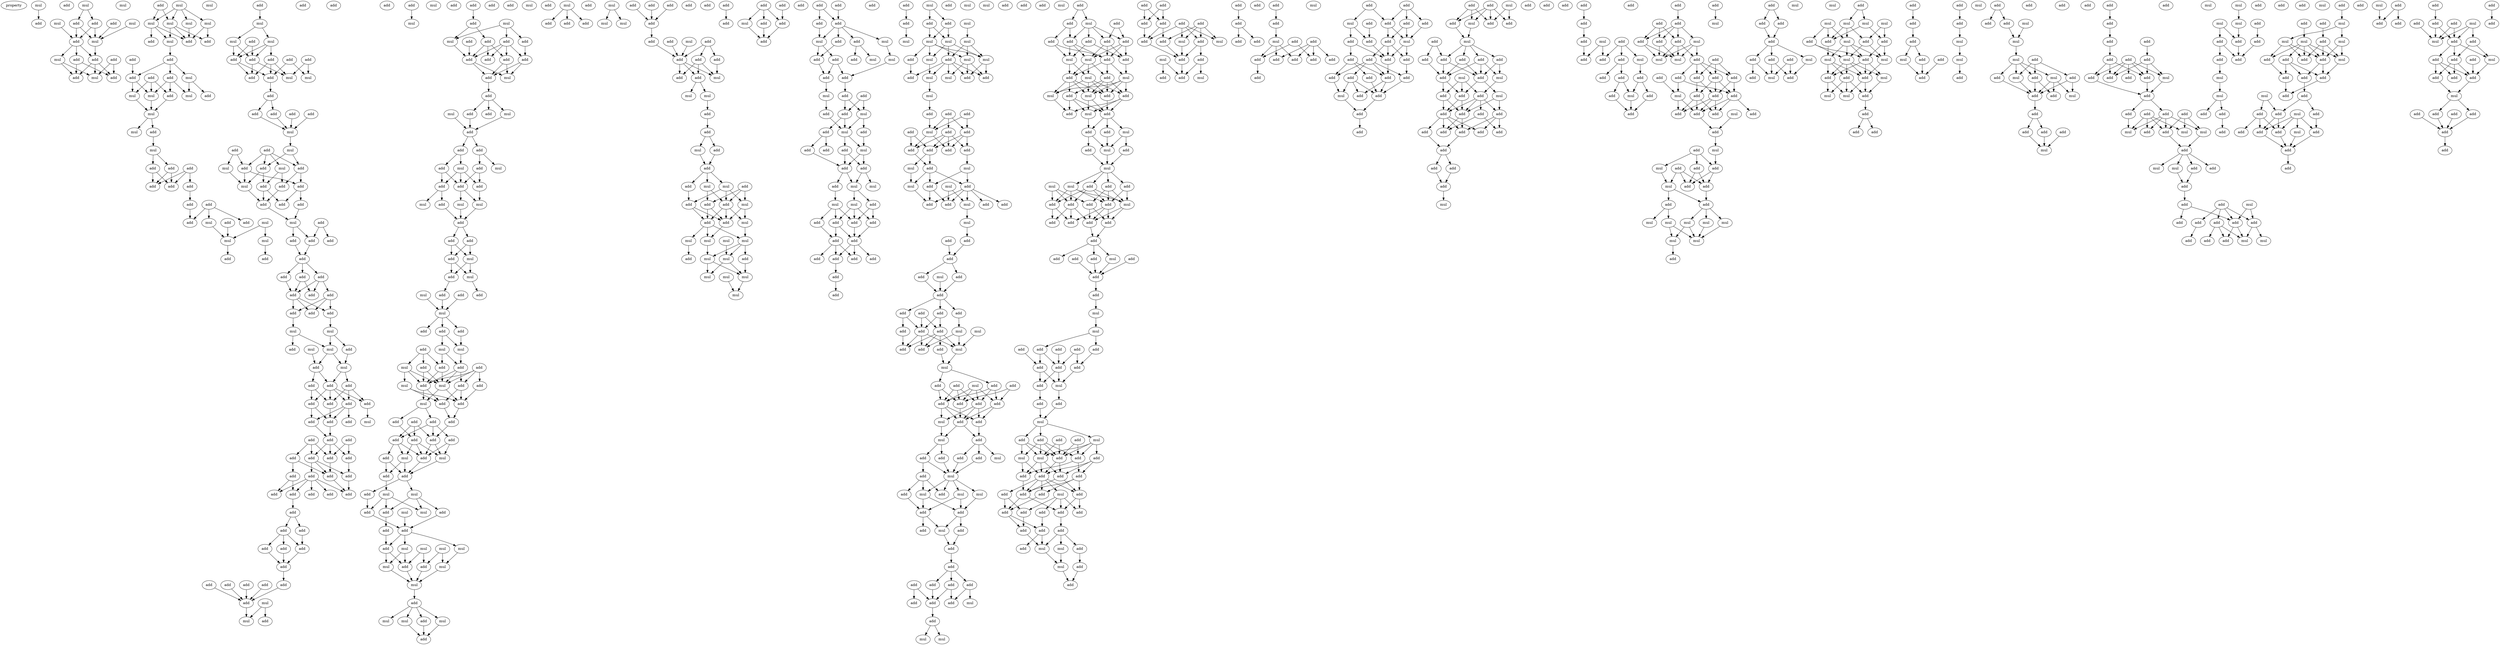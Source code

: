digraph {
    node [fontcolor=black]
    property [mul=2,lf=1.7]
    0 [ label = mul ];
    1 [ label = add ];
    2 [ label = add ];
    3 [ label = mul ];
    4 [ label = add ];
    5 [ label = mul ];
    6 [ label = add ];
    7 [ label = add ];
    8 [ label = mul ];
    9 [ label = add ];
    10 [ label = mul ];
    11 [ label = add ];
    12 [ label = add ];
    13 [ label = mul ];
    14 [ label = add ];
    15 [ label = mul ];
    16 [ label = add ];
    17 [ label = add ];
    18 [ label = mul ];
    19 [ label = mul ];
    20 [ label = add ];
    21 [ label = mul ];
    22 [ label = mul ];
    23 [ label = mul ];
    24 [ label = mul ];
    25 [ label = mul ];
    26 [ label = add ];
    27 [ label = add ];
    28 [ label = add ];
    29 [ label = add ];
    30 [ label = add ];
    31 [ label = add ];
    32 [ label = add ];
    33 [ label = mul ];
    34 [ label = add ];
    35 [ label = mul ];
    36 [ label = add ];
    37 [ label = add ];
    38 [ label = mul ];
    39 [ label = mul ];
    40 [ label = mul ];
    41 [ label = mul ];
    42 [ label = add ];
    43 [ label = mul ];
    44 [ label = mul ];
    45 [ label = add ];
    46 [ label = add ];
    47 [ label = add ];
    48 [ label = add ];
    49 [ label = add ];
    50 [ label = add ];
    51 [ label = add ];
    52 [ label = add ];
    53 [ label = mul ];
    54 [ label = mul ];
    55 [ label = add ];
    56 [ label = add ];
    57 [ label = add ];
    58 [ label = mul ];
    59 [ label = mul ];
    60 [ label = add ];
    61 [ label = add ];
    62 [ label = add ];
    63 [ label = mul ];
    64 [ label = mul ];
    65 [ label = mul ];
    66 [ label = add ];
    67 [ label = add ];
    68 [ label = add ];
    69 [ label = add ];
    70 [ label = add ];
    71 [ label = add ];
    72 [ label = add ];
    73 [ label = mul ];
    74 [ label = add ];
    75 [ label = mul ];
    76 [ label = add ];
    77 [ label = add ];
    78 [ label = add ];
    79 [ label = add ];
    80 [ label = add ];
    81 [ label = add ];
    82 [ label = mul ];
    83 [ label = add ];
    84 [ label = mul ];
    85 [ label = add ];
    86 [ label = add ];
    87 [ label = add ];
    88 [ label = add ];
    89 [ label = mul ];
    90 [ label = mul ];
    91 [ label = add ];
    92 [ label = add ];
    93 [ label = mul ];
    94 [ label = add ];
    95 [ label = add ];
    96 [ label = add ];
    97 [ label = add ];
    98 [ label = mul ];
    99 [ label = add ];
    100 [ label = add ];
    101 [ label = add ];
    102 [ label = add ];
    103 [ label = add ];
    104 [ label = add ];
    105 [ label = add ];
    106 [ label = add ];
    107 [ label = add ];
    108 [ label = add ];
    109 [ label = add ];
    110 [ label = add ];
    111 [ label = add ];
    112 [ label = add ];
    113 [ label = mul ];
    114 [ label = mul ];
    115 [ label = add ];
    116 [ label = mul ];
    117 [ label = add ];
    118 [ label = mul ];
    119 [ label = add ];
    120 [ label = mul ];
    121 [ label = add ];
    122 [ label = add ];
    123 [ label = add ];
    124 [ label = add ];
    125 [ label = add ];
    126 [ label = add ];
    127 [ label = add ];
    128 [ label = add ];
    129 [ label = add ];
    130 [ label = add ];
    131 [ label = add ];
    132 [ label = mul ];
    133 [ label = add ];
    134 [ label = add ];
    135 [ label = add ];
    136 [ label = add ];
    137 [ label = add ];
    138 [ label = add ];
    139 [ label = add ];
    140 [ label = add ];
    141 [ label = add ];
    142 [ label = add ];
    143 [ label = add ];
    144 [ label = add ];
    145 [ label = add ];
    146 [ label = add ];
    147 [ label = add ];
    148 [ label = add ];
    149 [ label = add ];
    150 [ label = add ];
    151 [ label = add ];
    152 [ label = add ];
    153 [ label = add ];
    154 [ label = add ];
    155 [ label = add ];
    156 [ label = add ];
    157 [ label = add ];
    158 [ label = add ];
    159 [ label = add ];
    160 [ label = add ];
    161 [ label = add ];
    162 [ label = mul ];
    163 [ label = add ];
    164 [ label = add ];
    165 [ label = add ];
    166 [ label = mul ];
    167 [ label = mul ];
    168 [ label = mul ];
    169 [ label = add ];
    170 [ label = add ];
    171 [ label = mul ];
    172 [ label = add ];
    173 [ label = add ];
    174 [ label = mul ];
    175 [ label = add ];
    176 [ label = add ];
    177 [ label = add ];
    178 [ label = add ];
    179 [ label = add ];
    180 [ label = add ];
    181 [ label = add ];
    182 [ label = add ];
    183 [ label = mul ];
    184 [ label = add ];
    185 [ label = add ];
    186 [ label = add ];
    187 [ label = add ];
    188 [ label = mul ];
    189 [ label = mul ];
    190 [ label = add ];
    191 [ label = add ];
    192 [ label = add ];
    193 [ label = add ];
    194 [ label = add ];
    195 [ label = mul ];
    196 [ label = add ];
    197 [ label = mul ];
    198 [ label = mul ];
    199 [ label = add ];
    200 [ label = add ];
    201 [ label = add ];
    202 [ label = mul ];
    203 [ label = add ];
    204 [ label = mul ];
    205 [ label = mul ];
    206 [ label = add ];
    207 [ label = add ];
    208 [ label = add ];
    209 [ label = mul ];
    210 [ label = add ];
    211 [ label = add ];
    212 [ label = mul ];
    213 [ label = add ];
    214 [ label = add ];
    215 [ label = mul ];
    216 [ label = add ];
    217 [ label = mul ];
    218 [ label = add ];
    219 [ label = add ];
    220 [ label = add ];
    221 [ label = add ];
    222 [ label = mul ];
    223 [ label = mul ];
    224 [ label = add ];
    225 [ label = add ];
    226 [ label = mul ];
    227 [ label = add ];
    228 [ label = add ];
    229 [ label = add ];
    230 [ label = mul ];
    231 [ label = add ];
    232 [ label = add ];
    233 [ label = mul ];
    234 [ label = add ];
    235 [ label = add ];
    236 [ label = add ];
    237 [ label = mul ];
    238 [ label = add ];
    239 [ label = add ];
    240 [ label = add ];
    241 [ label = add ];
    242 [ label = add ];
    243 [ label = add ];
    244 [ label = add ];
    245 [ label = add ];
    246 [ label = add ];
    247 [ label = mul ];
    248 [ label = mul ];
    249 [ label = add ];
    250 [ label = add ];
    251 [ label = add ];
    252 [ label = add ];
    253 [ label = mul ];
    254 [ label = mul ];
    255 [ label = mul ];
    256 [ label = add ];
    257 [ label = mul ];
    258 [ label = add ];
    259 [ label = add ];
    260 [ label = add ];
    261 [ label = add ];
    262 [ label = mul ];
    263 [ label = add ];
    264 [ label = mul ];
    265 [ label = mul ];
    266 [ label = mul ];
    267 [ label = add ];
    268 [ label = add ];
    269 [ label = mul ];
    270 [ label = mul ];
    271 [ label = mul ];
    272 [ label = add ];
    273 [ label = mul ];
    274 [ label = mul ];
    275 [ label = mul ];
    276 [ label = add ];
    277 [ label = add ];
    278 [ label = mul ];
    279 [ label = add ];
    280 [ label = add ];
    281 [ label = add ];
    282 [ label = add ];
    283 [ label = mul ];
    284 [ label = add ];
    285 [ label = add ];
    286 [ label = add ];
    287 [ label = mul ];
    288 [ label = mul ];
    289 [ label = add ];
    290 [ label = add ];
    291 [ label = add ];
    292 [ label = mul ];
    293 [ label = add ];
    294 [ label = add ];
    295 [ label = add ];
    296 [ label = add ];
    297 [ label = add ];
    298 [ label = mul ];
    299 [ label = add ];
    300 [ label = mul ];
    301 [ label = mul ];
    302 [ label = add ];
    303 [ label = add ];
    304 [ label = add ];
    305 [ label = add ];
    306 [ label = mul ];
    307 [ label = add ];
    308 [ label = add ];
    309 [ label = mul ];
    310 [ label = add ];
    311 [ label = mul ];
    312 [ label = add ];
    313 [ label = add ];
    314 [ label = mul ];
    315 [ label = add ];
    316 [ label = add ];
    317 [ label = add ];
    318 [ label = add ];
    319 [ label = mul ];
    320 [ label = mul ];
    321 [ label = mul ];
    322 [ label = mul ];
    323 [ label = mul ];
    324 [ label = add ];
    325 [ label = mul ];
    326 [ label = add ];
    327 [ label = mul ];
    328 [ label = mul ];
    329 [ label = mul ];
    330 [ label = mul ];
    331 [ label = add ];
    332 [ label = mul ];
    333 [ label = add ];
    334 [ label = add ];
    335 [ label = add ];
    336 [ label = mul ];
    337 [ label = add ];
    338 [ label = add ];
    339 [ label = add ];
    340 [ label = add ];
    341 [ label = add ];
    342 [ label = add ];
    343 [ label = add ];
    344 [ label = add ];
    345 [ label = add ];
    346 [ label = mul ];
    347 [ label = mul ];
    348 [ label = add ];
    349 [ label = add ];
    350 [ label = add ];
    351 [ label = add ];
    352 [ label = mul ];
    353 [ label = mul ];
    354 [ label = add ];
    355 [ label = add ];
    356 [ label = add ];
    357 [ label = add ];
    358 [ label = mul ];
    359 [ label = add ];
    360 [ label = mul ];
    361 [ label = add ];
    362 [ label = add ];
    363 [ label = mul ];
    364 [ label = add ];
    365 [ label = mul ];
    366 [ label = add ];
    367 [ label = add ];
    368 [ label = add ];
    369 [ label = add ];
    370 [ label = add ];
    371 [ label = mul ];
    372 [ label = add ];
    373 [ label = mul ];
    374 [ label = mul ];
    375 [ label = add ];
    376 [ label = mul ];
    377 [ label = add ];
    378 [ label = add ];
    379 [ label = add ];
    380 [ label = add ];
    381 [ label = add ];
    382 [ label = add ];
    383 [ label = add ];
    384 [ label = add ];
    385 [ label = add ];
    386 [ label = add ];
    387 [ label = add ];
    388 [ label = add ];
    389 [ label = add ];
    390 [ label = add ];
    391 [ label = add ];
    392 [ label = mul ];
    393 [ label = mul ];
    394 [ label = mul ];
    395 [ label = add ];
    396 [ label = add ];
    397 [ label = mul ];
    398 [ label = mul ];
    399 [ label = mul ];
    400 [ label = mul ];
    401 [ label = mul ];
    402 [ label = add ];
    403 [ label = mul ];
    404 [ label = add ];
    405 [ label = add ];
    406 [ label = add ];
    407 [ label = mul ];
    408 [ label = add ];
    409 [ label = mul ];
    410 [ label = mul ];
    411 [ label = add ];
    412 [ label = add ];
    413 [ label = add ];
    414 [ label = mul ];
    415 [ label = add ];
    416 [ label = add ];
    417 [ label = add ];
    418 [ label = add ];
    419 [ label = add ];
    420 [ label = add ];
    421 [ label = add ];
    422 [ label = add ];
    423 [ label = mul ];
    424 [ label = mul ];
    425 [ label = mul ];
    426 [ label = mul ];
    427 [ label = add ];
    428 [ label = add ];
    429 [ label = add ];
    430 [ label = add ];
    431 [ label = add ];
    432 [ label = mul ];
    433 [ label = add ];
    434 [ label = mul ];
    435 [ label = add ];
    436 [ label = add ];
    437 [ label = add ];
    438 [ label = mul ];
    439 [ label = add ];
    440 [ label = mul ];
    441 [ label = add ];
    442 [ label = mul ];
    443 [ label = add ];
    444 [ label = add ];
    445 [ label = add ];
    446 [ label = add ];
    447 [ label = add ];
    448 [ label = add ];
    449 [ label = add ];
    450 [ label = add ];
    451 [ label = add ];
    452 [ label = add ];
    453 [ label = mul ];
    454 [ label = add ];
    455 [ label = mul ];
    456 [ label = add ];
    457 [ label = add ];
    458 [ label = mul ];
    459 [ label = add ];
    460 [ label = mul ];
    461 [ label = add ];
    462 [ label = add ];
    463 [ label = add ];
    464 [ label = mul ];
    465 [ label = add ];
    466 [ label = add ];
    467 [ label = add ];
    468 [ label = add ];
    469 [ label = add ];
    470 [ label = add ];
    471 [ label = add ];
    472 [ label = mul ];
    473 [ label = add ];
    474 [ label = mul ];
    475 [ label = mul ];
    476 [ label = add ];
    477 [ label = add ];
    478 [ label = add ];
    479 [ label = add ];
    480 [ label = mul ];
    481 [ label = add ];
    482 [ label = add ];
    483 [ label = mul ];
    484 [ label = mul ];
    485 [ label = mul ];
    486 [ label = add ];
    487 [ label = add ];
    488 [ label = add ];
    489 [ label = add ];
    490 [ label = mul ];
    491 [ label = add ];
    492 [ label = add ];
    493 [ label = add ];
    494 [ label = add ];
    495 [ label = add ];
    496 [ label = add ];
    497 [ label = add ];
    498 [ label = add ];
    499 [ label = add ];
    500 [ label = add ];
    501 [ label = add ];
    502 [ label = mul ];
    503 [ label = add ];
    504 [ label = mul ];
    505 [ label = mul ];
    506 [ label = mul ];
    507 [ label = add ];
    508 [ label = add ];
    509 [ label = mul ];
    510 [ label = add ];
    511 [ label = add ];
    512 [ label = add ];
    513 [ label = add ];
    514 [ label = add ];
    515 [ label = add ];
    516 [ label = mul ];
    517 [ label = add ];
    518 [ label = mul ];
    519 [ label = add ];
    520 [ label = mul ];
    521 [ label = add ];
    522 [ label = add ];
    523 [ label = mul ];
    524 [ label = mul ];
    525 [ label = mul ];
    526 [ label = add ];
    527 [ label = add ];
    528 [ label = add ];
    529 [ label = mul ];
    530 [ label = add ];
    531 [ label = add ];
    532 [ label = add ];
    533 [ label = mul ];
    534 [ label = add ];
    535 [ label = mul ];
    536 [ label = add ];
    537 [ label = add ];
    538 [ label = mul ];
    539 [ label = add ];
    540 [ label = mul ];
    541 [ label = add ];
    542 [ label = mul ];
    543 [ label = add ];
    544 [ label = add ];
    545 [ label = add ];
    546 [ label = add ];
    547 [ label = add ];
    548 [ label = mul ];
    549 [ label = add ];
    550 [ label = add ];
    551 [ label = add ];
    552 [ label = add ];
    553 [ label = add ];
    554 [ label = add ];
    555 [ label = add ];
    556 [ label = add ];
    557 [ label = add ];
    558 [ label = mul ];
    559 [ label = add ];
    560 [ label = add ];
    561 [ label = mul ];
    562 [ label = mul ];
    563 [ label = add ];
    564 [ label = add ];
    565 [ label = add ];
    566 [ label = add ];
    567 [ label = add ];
    568 [ label = add ];
    569 [ label = add ];
    570 [ label = add ];
    571 [ label = add ];
    572 [ label = mul ];
    573 [ label = add ];
    574 [ label = add ];
    575 [ label = mul ];
    576 [ label = mul ];
    577 [ label = add ];
    578 [ label = add ];
    579 [ label = add ];
    580 [ label = add ];
    581 [ label = add ];
    582 [ label = add ];
    583 [ label = mul ];
    584 [ label = add ];
    585 [ label = mul ];
    586 [ label = add ];
    587 [ label = add ];
    588 [ label = add ];
    589 [ label = add ];
    590 [ label = add ];
    591 [ label = add ];
    592 [ label = add ];
    593 [ label = mul ];
    594 [ label = add ];
    595 [ label = add ];
    596 [ label = add ];
    597 [ label = add ];
    598 [ label = add ];
    599 [ label = add ];
    600 [ label = add ];
    601 [ label = add ];
    602 [ label = add ];
    603 [ label = mul ];
    604 [ label = add ];
    605 [ label = add ];
    606 [ label = mul ];
    607 [ label = add ];
    608 [ label = mul ];
    609 [ label = add ];
    610 [ label = add ];
    611 [ label = add ];
    612 [ label = add ];
    613 [ label = add ];
    614 [ label = add ];
    615 [ label = add ];
    616 [ label = add ];
    617 [ label = add ];
    618 [ label = add ];
    619 [ label = mul ];
    620 [ label = mul ];
    621 [ label = add ];
    622 [ label = mul ];
    623 [ label = add ];
    624 [ label = add ];
    625 [ label = add ];
    626 [ label = mul ];
    627 [ label = add ];
    628 [ label = add ];
    629 [ label = add ];
    630 [ label = add ];
    631 [ label = add ];
    632 [ label = add ];
    633 [ label = add ];
    634 [ label = add ];
    635 [ label = mul ];
    636 [ label = add ];
    637 [ label = add ];
    638 [ label = add ];
    639 [ label = add ];
    640 [ label = add ];
    641 [ label = add ];
    642 [ label = add ];
    643 [ label = mul ];
    644 [ label = add ];
    645 [ label = add ];
    646 [ label = add ];
    647 [ label = mul ];
    648 [ label = add ];
    649 [ label = add ];
    650 [ label = add ];
    651 [ label = add ];
    652 [ label = add ];
    653 [ label = mul ];
    654 [ label = add ];
    655 [ label = add ];
    656 [ label = add ];
    657 [ label = add ];
    658 [ label = add ];
    659 [ label = add ];
    660 [ label = add ];
    661 [ label = add ];
    662 [ label = add ];
    663 [ label = add ];
    664 [ label = add ];
    665 [ label = add ];
    666 [ label = mul ];
    667 [ label = add ];
    668 [ label = add ];
    669 [ label = add ];
    670 [ label = add ];
    671 [ label = mul ];
    672 [ label = add ];
    673 [ label = add ];
    674 [ label = mul ];
    675 [ label = add ];
    676 [ label = add ];
    677 [ label = mul ];
    678 [ label = add ];
    679 [ label = add ];
    680 [ label = add ];
    681 [ label = add ];
    682 [ label = add ];
    683 [ label = mul ];
    684 [ label = mul ];
    685 [ label = add ];
    686 [ label = add ];
    687 [ label = add ];
    688 [ label = add ];
    689 [ label = mul ];
    690 [ label = add ];
    691 [ label = add ];
    692 [ label = add ];
    693 [ label = add ];
    694 [ label = add ];
    695 [ label = add ];
    696 [ label = add ];
    697 [ label = add ];
    698 [ label = add ];
    699 [ label = add ];
    700 [ label = add ];
    701 [ label = add ];
    702 [ label = add ];
    703 [ label = add ];
    704 [ label = add ];
    705 [ label = add ];
    706 [ label = mul ];
    707 [ label = add ];
    708 [ label = add ];
    709 [ label = add ];
    710 [ label = add ];
    711 [ label = add ];
    712 [ label = mul ];
    713 [ label = add ];
    714 [ label = mul ];
    715 [ label = add ];
    716 [ label = add ];
    717 [ label = add ];
    718 [ label = add ];
    719 [ label = add ];
    720 [ label = add ];
    721 [ label = add ];
    722 [ label = add ];
    723 [ label = mul ];
    724 [ label = add ];
    725 [ label = add ];
    726 [ label = add ];
    727 [ label = add ];
    728 [ label = mul ];
    729 [ label = add ];
    730 [ label = add ];
    731 [ label = add ];
    732 [ label = mul ];
    733 [ label = add ];
    734 [ label = add ];
    735 [ label = mul ];
    736 [ label = add ];
    737 [ label = add ];
    738 [ label = add ];
    739 [ label = add ];
    740 [ label = add ];
    741 [ label = add ];
    742 [ label = add ];
    743 [ label = mul ];
    744 [ label = add ];
    745 [ label = add ];
    746 [ label = add ];
    747 [ label = add ];
    748 [ label = add ];
    749 [ label = mul ];
    750 [ label = add ];
    751 [ label = mul ];
    752 [ label = add ];
    753 [ label = add ];
    754 [ label = mul ];
    755 [ label = add ];
    756 [ label = add ];
    757 [ label = mul ];
    758 [ label = add ];
    759 [ label = add ];
    760 [ label = add ];
    761 [ label = add ];
    762 [ label = mul ];
    763 [ label = mul ];
    764 [ label = mul ];
    765 [ label = mul ];
    766 [ label = mul ];
    767 [ label = mul ];
    768 [ label = mul ];
    769 [ label = add ];
    770 [ label = add ];
    771 [ label = mul ];
    772 [ label = add ];
    773 [ label = add ];
    774 [ label = add ];
    775 [ label = add ];
    776 [ label = mul ];
    777 [ label = add ];
    778 [ label = add ];
    779 [ label = add ];
    780 [ label = add ];
    781 [ label = add ];
    782 [ label = mul ];
    783 [ label = mul ];
    784 [ label = mul ];
    785 [ label = add ];
    786 [ label = mul ];
    787 [ label = mul ];
    788 [ label = mul ];
    789 [ label = mul ];
    790 [ label = add ];
    791 [ label = add ];
    792 [ label = add ];
    793 [ label = add ];
    794 [ label = mul ];
    795 [ label = mul ];
    796 [ label = mul ];
    797 [ label = mul ];
    798 [ label = add ];
    799 [ label = add ];
    800 [ label = add ];
    801 [ label = add ];
    802 [ label = mul ];
    803 [ label = add ];
    804 [ label = mul ];
    805 [ label = mul ];
    806 [ label = add ];
    807 [ label = add ];
    808 [ label = add ];
    809 [ label = add ];
    810 [ label = add ];
    811 [ label = add ];
    812 [ label = add ];
    813 [ label = add ];
    814 [ label = mul ];
    815 [ label = add ];
    816 [ label = add ];
    817 [ label = add ];
    818 [ label = mul ];
    819 [ label = mul ];
    820 [ label = mul ];
    821 [ label = add ];
    822 [ label = mul ];
    823 [ label = add ];
    824 [ label = add ];
    825 [ label = add ];
    826 [ label = mul ];
    827 [ label = mul ];
    828 [ label = add ];
    829 [ label = add ];
    830 [ label = mul ];
    831 [ label = add ];
    832 [ label = mul ];
    833 [ label = add ];
    834 [ label = mul ];
    835 [ label = add ];
    836 [ label = add ];
    837 [ label = add ];
    838 [ label = add ];
    839 [ label = add ];
    840 [ label = add ];
    841 [ label = add ];
    842 [ label = add ];
    843 [ label = mul ];
    844 [ label = add ];
    845 [ label = add ];
    846 [ label = add ];
    847 [ label = add ];
    848 [ label = add ];
    849 [ label = add ];
    850 [ label = add ];
    851 [ label = add ];
    852 [ label = add ];
    853 [ label = add ];
    854 [ label = add ];
    855 [ label = add ];
    856 [ label = add ];
    857 [ label = mul ];
    858 [ label = add ];
    859 [ label = add ];
    860 [ label = add ];
    861 [ label = add ];
    862 [ label = add ];
    863 [ label = mul ];
    864 [ label = mul ];
    865 [ label = add ];
    866 [ label = add ];
    867 [ label = mul ];
    868 [ label = add ];
    869 [ label = mul ];
    870 [ label = mul ];
    871 [ label = add ];
    872 [ label = mul ];
    873 [ label = add ];
    874 [ label = add ];
    875 [ label = add ];
    876 [ label = add ];
    877 [ label = mul ];
    878 [ label = add ];
    879 [ label = add ];
    880 [ label = add ];
    881 [ label = add ];
    882 [ label = add ];
    883 [ label = add ];
    884 [ label = add ];
    885 [ label = mul ];
    886 [ label = mul ];
    887 [ label = add ];
    888 [ label = mul ];
    889 [ label = add ];
    890 [ label = mul ];
    891 [ label = mul ];
    892 [ label = add ];
    893 [ label = add ];
    894 [ label = add ];
    895 [ label = add ];
    896 [ label = add ];
    897 [ label = add ];
    898 [ label = mul ];
    899 [ label = add ];
    900 [ label = mul ];
    901 [ label = add ];
    902 [ label = add ];
    903 [ label = mul ];
    904 [ label = add ];
    905 [ label = add ];
    906 [ label = add ];
    907 [ label = add ];
    908 [ label = mul ];
    909 [ label = add ];
    910 [ label = add ];
    911 [ label = mul ];
    912 [ label = mul ];
    913 [ label = mul ];
    914 [ label = add ];
    915 [ label = add ];
    916 [ label = add ];
    917 [ label = mul ];
    918 [ label = add ];
    919 [ label = add ];
    920 [ label = add ];
    921 [ label = add ];
    922 [ label = add ];
    923 [ label = add ];
    924 [ label = add ];
    925 [ label = mul ];
    926 [ label = add ];
    927 [ label = mul ];
    928 [ label = add ];
    929 [ label = add ];
    930 [ label = mul ];
    931 [ label = add ];
    932 [ label = add ];
    933 [ label = add ];
    934 [ label = add ];
    935 [ label = add ];
    936 [ label = mul ];
    937 [ label = add ];
    938 [ label = add ];
    939 [ label = add ];
    940 [ label = add ];
    941 [ label = add ];
    942 [ label = mul ];
    943 [ label = add ];
    944 [ label = add ];
    945 [ label = add ];
    946 [ label = mul ];
    947 [ label = add ];
    948 [ label = add ];
    949 [ label = add ];
    950 [ label = add ];
    951 [ label = add ];
    952 [ label = mul ];
    953 [ label = add ];
    954 [ label = add ];
    955 [ label = add ];
    956 [ label = mul ];
    957 [ label = add ];
    958 [ label = add ];
    959 [ label = add ];
    960 [ label = add ];
    961 [ label = add ];
    962 [ label = add ];
    963 [ label = add ];
    964 [ label = add ];
    0 -> 2 [ name = 0 ];
    3 -> 4 [ name = 1 ];
    3 -> 6 [ name = 2 ];
    4 -> 9 [ name = 3 ];
    4 -> 10 [ name = 4 ];
    5 -> 10 [ name = 5 ];
    6 -> 9 [ name = 6 ];
    6 -> 10 [ name = 7 ];
    7 -> 10 [ name = 8 ];
    8 -> 9 [ name = 9 ];
    9 -> 11 [ name = 10 ];
    9 -> 12 [ name = 11 ];
    9 -> 13 [ name = 12 ];
    10 -> 12 [ name = 13 ];
    11 -> 16 [ name = 14 ];
    11 -> 17 [ name = 15 ];
    12 -> 16 [ name = 16 ];
    12 -> 17 [ name = 17 ];
    12 -> 18 [ name = 18 ];
    13 -> 16 [ name = 19 ];
    13 -> 18 [ name = 20 ];
    14 -> 17 [ name = 21 ];
    14 -> 18 [ name = 22 ];
    19 -> 21 [ name = 23 ];
    19 -> 22 [ name = 24 ];
    19 -> 23 [ name = 25 ];
    19 -> 24 [ name = 26 ];
    20 -> 21 [ name = 27 ];
    20 -> 22 [ name = 28 ];
    21 -> 25 [ name = 29 ];
    21 -> 27 [ name = 30 ];
    21 -> 28 [ name = 31 ];
    22 -> 25 [ name = 32 ];
    22 -> 26 [ name = 33 ];
    22 -> 28 [ name = 34 ];
    23 -> 28 [ name = 35 ];
    24 -> 26 [ name = 36 ];
    24 -> 28 [ name = 37 ];
    25 -> 29 [ name = 38 ];
    29 -> 31 [ name = 39 ];
    29 -> 33 [ name = 40 ];
    29 -> 34 [ name = 41 ];
    30 -> 31 [ name = 42 ];
    31 -> 35 [ name = 43 ];
    31 -> 39 [ name = 44 ];
    32 -> 35 [ name = 45 ];
    32 -> 37 [ name = 46 ];
    32 -> 39 [ name = 47 ];
    33 -> 36 [ name = 48 ];
    33 -> 38 [ name = 49 ];
    34 -> 37 [ name = 50 ];
    34 -> 38 [ name = 51 ];
    34 -> 39 [ name = 52 ];
    35 -> 40 [ name = 53 ];
    37 -> 40 [ name = 54 ];
    39 -> 40 [ name = 55 ];
    40 -> 41 [ name = 56 ];
    40 -> 42 [ name = 57 ];
    42 -> 43 [ name = 58 ];
    43 -> 45 [ name = 59 ];
    43 -> 46 [ name = 60 ];
    45 -> 48 [ name = 61 ];
    45 -> 50 [ name = 62 ];
    46 -> 48 [ name = 63 ];
    46 -> 50 [ name = 64 ];
    47 -> 48 [ name = 65 ];
    47 -> 49 [ name = 66 ];
    47 -> 50 [ name = 67 ];
    49 -> 52 [ name = 68 ];
    51 -> 54 [ name = 69 ];
    51 -> 56 [ name = 70 ];
    51 -> 57 [ name = 71 ];
    52 -> 57 [ name = 72 ];
    53 -> 58 [ name = 73 ];
    53 -> 59 [ name = 74 ];
    54 -> 59 [ name = 75 ];
    55 -> 59 [ name = 76 ];
    58 -> 60 [ name = 77 ];
    59 -> 61 [ name = 78 ];
    62 -> 63 [ name = 79 ];
    63 -> 64 [ name = 80 ];
    63 -> 65 [ name = 81 ];
    64 -> 67 [ name = 82 ];
    64 -> 68 [ name = 83 ];
    64 -> 69 [ name = 84 ];
    65 -> 67 [ name = 85 ];
    65 -> 69 [ name = 86 ];
    66 -> 67 [ name = 87 ];
    66 -> 69 [ name = 88 ];
    67 -> 72 [ name = 89 ];
    67 -> 74 [ name = 90 ];
    68 -> 72 [ name = 91 ];
    68 -> 73 [ name = 92 ];
    68 -> 74 [ name = 93 ];
    69 -> 73 [ name = 94 ];
    69 -> 74 [ name = 95 ];
    70 -> 73 [ name = 96 ];
    70 -> 75 [ name = 97 ];
    71 -> 72 [ name = 98 ];
    71 -> 75 [ name = 99 ];
    72 -> 76 [ name = 100 ];
    76 -> 77 [ name = 101 ];
    76 -> 78 [ name = 102 ];
    77 -> 82 [ name = 103 ];
    78 -> 82 [ name = 104 ];
    79 -> 82 [ name = 105 ];
    80 -> 82 [ name = 106 ];
    82 -> 84 [ name = 107 ];
    83 -> 86 [ name = 108 ];
    83 -> 87 [ name = 109 ];
    83 -> 88 [ name = 110 ];
    83 -> 89 [ name = 111 ];
    84 -> 86 [ name = 112 ];
    84 -> 87 [ name = 113 ];
    85 -> 88 [ name = 114 ];
    85 -> 90 [ name = 115 ];
    86 -> 92 [ name = 116 ];
    86 -> 94 [ name = 117 ];
    87 -> 91 [ name = 118 ];
    87 -> 93 [ name = 119 ];
    88 -> 93 [ name = 120 ];
    88 -> 94 [ name = 121 ];
    89 -> 91 [ name = 122 ];
    89 -> 92 [ name = 123 ];
    90 -> 93 [ name = 124 ];
    91 -> 95 [ name = 125 ];
    91 -> 97 [ name = 126 ];
    92 -> 97 [ name = 127 ];
    93 -> 97 [ name = 128 ];
    94 -> 95 [ name = 129 ];
    94 -> 96 [ name = 130 ];
    96 -> 98 [ name = 131 ];
    97 -> 98 [ name = 132 ];
    98 -> 101 [ name = 133 ];
    98 -> 102 [ name = 134 ];
    99 -> 100 [ name = 135 ];
    99 -> 102 [ name = 136 ];
    101 -> 103 [ name = 137 ];
    102 -> 103 [ name = 138 ];
    103 -> 104 [ name = 139 ];
    103 -> 105 [ name = 140 ];
    103 -> 106 [ name = 141 ];
    104 -> 109 [ name = 142 ];
    105 -> 107 [ name = 143 ];
    105 -> 108 [ name = 144 ];
    105 -> 109 [ name = 145 ];
    106 -> 108 [ name = 146 ];
    106 -> 109 [ name = 147 ];
    107 -> 110 [ name = 148 ];
    107 -> 111 [ name = 149 ];
    107 -> 112 [ name = 150 ];
    109 -> 110 [ name = 151 ];
    109 -> 111 [ name = 152 ];
    109 -> 112 [ name = 153 ];
    111 -> 113 [ name = 154 ];
    112 -> 114 [ name = 155 ];
    113 -> 115 [ name = 156 ];
    113 -> 116 [ name = 157 ];
    114 -> 116 [ name = 158 ];
    114 -> 117 [ name = 159 ];
    116 -> 119 [ name = 160 ];
    116 -> 120 [ name = 161 ];
    117 -> 120 [ name = 162 ];
    118 -> 119 [ name = 163 ];
    119 -> 122 [ name = 164 ];
    119 -> 124 [ name = 165 ];
    120 -> 122 [ name = 166 ];
    120 -> 123 [ name = 167 ];
    122 -> 125 [ name = 168 ];
    122 -> 126 [ name = 169 ];
    122 -> 127 [ name = 170 ];
    122 -> 128 [ name = 171 ];
    123 -> 125 [ name = 172 ];
    123 -> 126 [ name = 173 ];
    123 -> 127 [ name = 174 ];
    124 -> 126 [ name = 175 ];
    124 -> 128 [ name = 176 ];
    125 -> 132 [ name = 177 ];
    126 -> 129 [ name = 178 ];
    127 -> 129 [ name = 179 ];
    127 -> 130 [ name = 180 ];
    127 -> 131 [ name = 181 ];
    128 -> 129 [ name = 182 ];
    128 -> 130 [ name = 183 ];
    129 -> 135 [ name = 184 ];
    130 -> 135 [ name = 185 ];
    133 -> 137 [ name = 186 ];
    133 -> 138 [ name = 187 ];
    133 -> 139 [ name = 188 ];
    134 -> 136 [ name = 189 ];
    134 -> 139 [ name = 190 ];
    135 -> 136 [ name = 191 ];
    135 -> 138 [ name = 192 ];
    135 -> 139 [ name = 193 ];
    136 -> 143 [ name = 194 ];
    137 -> 140 [ name = 195 ];
    137 -> 141 [ name = 196 ];
    138 -> 140 [ name = 197 ];
    138 -> 142 [ name = 198 ];
    138 -> 143 [ name = 199 ];
    139 -> 140 [ name = 200 ];
    140 -> 147 [ name = 201 ];
    141 -> 144 [ name = 202 ];
    141 -> 145 [ name = 203 ];
    142 -> 144 [ name = 204 ];
    142 -> 145 [ name = 205 ];
    142 -> 146 [ name = 206 ];
    142 -> 147 [ name = 207 ];
    142 -> 148 [ name = 208 ];
    143 -> 147 [ name = 209 ];
    144 -> 149 [ name = 210 ];
    149 -> 150 [ name = 211 ];
    149 -> 151 [ name = 212 ];
    150 -> 153 [ name = 213 ];
    150 -> 154 [ name = 214 ];
    150 -> 155 [ name = 215 ];
    151 -> 154 [ name = 216 ];
    153 -> 156 [ name = 217 ];
    154 -> 156 [ name = 218 ];
    155 -> 156 [ name = 219 ];
    156 -> 161 [ name = 220 ];
    157 -> 163 [ name = 221 ];
    158 -> 163 [ name = 222 ];
    159 -> 163 [ name = 223 ];
    160 -> 163 [ name = 224 ];
    161 -> 163 [ name = 225 ];
    162 -> 165 [ name = 226 ];
    162 -> 166 [ name = 227 ];
    163 -> 166 [ name = 228 ];
    164 -> 168 [ name = 229 ];
    170 -> 172 [ name = 230 ];
    171 -> 173 [ name = 231 ];
    171 -> 174 [ name = 232 ];
    171 -> 177 [ name = 233 ];
    172 -> 174 [ name = 234 ];
    172 -> 175 [ name = 235 ];
    173 -> 178 [ name = 236 ];
    173 -> 179 [ name = 237 ];
    173 -> 180 [ name = 238 ];
    173 -> 181 [ name = 239 ];
    174 -> 180 [ name = 240 ];
    175 -> 178 [ name = 241 ];
    175 -> 180 [ name = 242 ];
    175 -> 181 [ name = 243 ];
    176 -> 180 [ name = 244 ];
    177 -> 179 [ name = 245 ];
    178 -> 183 [ name = 246 ];
    178 -> 184 [ name = 247 ];
    179 -> 183 [ name = 248 ];
    179 -> 184 [ name = 249 ];
    180 -> 183 [ name = 250 ];
    180 -> 184 [ name = 251 ];
    184 -> 185 [ name = 252 ];
    185 -> 186 [ name = 253 ];
    185 -> 187 [ name = 254 ];
    185 -> 189 [ name = 255 ];
    186 -> 191 [ name = 256 ];
    188 -> 191 [ name = 257 ];
    189 -> 191 [ name = 258 ];
    191 -> 192 [ name = 259 ];
    191 -> 193 [ name = 260 ];
    192 -> 196 [ name = 261 ];
    192 -> 198 [ name = 262 ];
    193 -> 194 [ name = 263 ];
    193 -> 195 [ name = 264 ];
    194 -> 200 [ name = 265 ];
    194 -> 201 [ name = 266 ];
    195 -> 199 [ name = 267 ];
    195 -> 200 [ name = 268 ];
    195 -> 201 [ name = 269 ];
    196 -> 199 [ name = 270 ];
    196 -> 201 [ name = 271 ];
    199 -> 202 [ name = 272 ];
    200 -> 203 [ name = 273 ];
    200 -> 204 [ name = 274 ];
    201 -> 202 [ name = 275 ];
    201 -> 205 [ name = 276 ];
    202 -> 206 [ name = 277 ];
    203 -> 206 [ name = 278 ];
    205 -> 206 [ name = 279 ];
    206 -> 207 [ name = 280 ];
    206 -> 208 [ name = 281 ];
    207 -> 209 [ name = 282 ];
    207 -> 210 [ name = 283 ];
    208 -> 209 [ name = 284 ];
    208 -> 210 [ name = 285 ];
    209 -> 211 [ name = 286 ];
    209 -> 212 [ name = 287 ];
    210 -> 211 [ name = 288 ];
    210 -> 212 [ name = 289 ];
    211 -> 216 [ name = 290 ];
    212 -> 214 [ name = 291 ];
    213 -> 217 [ name = 292 ];
    215 -> 217 [ name = 293 ];
    216 -> 217 [ name = 294 ];
    217 -> 218 [ name = 295 ];
    217 -> 219 [ name = 296 ];
    217 -> 220 [ name = 297 ];
    219 -> 222 [ name = 298 ];
    220 -> 222 [ name = 299 ];
    220 -> 223 [ name = 300 ];
    222 -> 227 [ name = 301 ];
    223 -> 227 [ name = 302 ];
    223 -> 228 [ name = 303 ];
    224 -> 225 [ name = 304 ];
    224 -> 226 [ name = 305 ];
    224 -> 228 [ name = 306 ];
    225 -> 231 [ name = 307 ];
    225 -> 233 [ name = 308 ];
    226 -> 230 [ name = 309 ];
    226 -> 231 [ name = 310 ];
    226 -> 233 [ name = 311 ];
    227 -> 231 [ name = 312 ];
    227 -> 233 [ name = 313 ];
    227 -> 234 [ name = 314 ];
    228 -> 231 [ name = 315 ];
    228 -> 233 [ name = 316 ];
    229 -> 231 [ name = 317 ];
    229 -> 232 [ name = 318 ];
    229 -> 233 [ name = 319 ];
    229 -> 234 [ name = 320 ];
    230 -> 235 [ name = 321 ];
    230 -> 236 [ name = 322 ];
    231 -> 235 [ name = 323 ];
    231 -> 237 [ name = 324 ];
    232 -> 236 [ name = 325 ];
    233 -> 236 [ name = 326 ];
    233 -> 237 [ name = 327 ];
    234 -> 235 [ name = 328 ];
    234 -> 236 [ name = 329 ];
    235 -> 239 [ name = 330 ];
    236 -> 239 [ name = 331 ];
    237 -> 240 [ name = 332 ];
    237 -> 241 [ name = 333 ];
    238 -> 243 [ name = 334 ];
    238 -> 244 [ name = 335 ];
    238 -> 245 [ name = 336 ];
    239 -> 245 [ name = 337 ];
    240 -> 242 [ name = 338 ];
    240 -> 244 [ name = 339 ];
    240 -> 245 [ name = 340 ];
    241 -> 243 [ name = 341 ];
    242 -> 246 [ name = 342 ];
    242 -> 248 [ name = 343 ];
    243 -> 246 [ name = 344 ];
    243 -> 247 [ name = 345 ];
    243 -> 248 [ name = 346 ];
    244 -> 246 [ name = 347 ];
    244 -> 247 [ name = 348 ];
    244 -> 249 [ name = 349 ];
    245 -> 246 [ name = 350 ];
    245 -> 248 [ name = 351 ];
    246 -> 250 [ name = 352 ];
    247 -> 250 [ name = 353 ];
    247 -> 251 [ name = 354 ];
    248 -> 250 [ name = 355 ];
    249 -> 250 [ name = 356 ];
    249 -> 251 [ name = 357 ];
    250 -> 252 [ name = 358 ];
    250 -> 253 [ name = 359 ];
    251 -> 254 [ name = 360 ];
    252 -> 259 [ name = 361 ];
    253 -> 255 [ name = 362 ];
    253 -> 256 [ name = 363 ];
    253 -> 258 [ name = 364 ];
    254 -> 255 [ name = 365 ];
    254 -> 256 [ name = 366 ];
    254 -> 259 [ name = 367 ];
    256 -> 260 [ name = 368 ];
    257 -> 261 [ name = 369 ];
    258 -> 261 [ name = 370 ];
    259 -> 261 [ name = 371 ];
    260 -> 263 [ name = 372 ];
    261 -> 262 [ name = 373 ];
    261 -> 263 [ name = 374 ];
    261 -> 265 [ name = 375 ];
    262 -> 267 [ name = 376 ];
    262 -> 270 [ name = 377 ];
    263 -> 267 [ name = 378 ];
    263 -> 270 [ name = 379 ];
    264 -> 267 [ name = 380 ];
    264 -> 268 [ name = 381 ];
    265 -> 269 [ name = 382 ];
    266 -> 268 [ name = 383 ];
    266 -> 269 [ name = 384 ];
    267 -> 271 [ name = 385 ];
    268 -> 271 [ name = 386 ];
    269 -> 271 [ name = 387 ];
    270 -> 271 [ name = 388 ];
    271 -> 272 [ name = 389 ];
    272 -> 273 [ name = 390 ];
    272 -> 274 [ name = 391 ];
    272 -> 275 [ name = 392 ];
    272 -> 276 [ name = 393 ];
    274 -> 277 [ name = 394 ];
    275 -> 277 [ name = 395 ];
    276 -> 277 [ name = 396 ];
    278 -> 279 [ name = 397 ];
    278 -> 280 [ name = 398 ];
    278 -> 281 [ name = 399 ];
    283 -> 287 [ name = 400 ];
    283 -> 288 [ name = 401 ];
    284 -> 289 [ name = 402 ];
    285 -> 289 [ name = 403 ];
    286 -> 289 [ name = 404 ];
    289 -> 293 [ name = 405 ];
    290 -> 294 [ name = 406 ];
    290 -> 295 [ name = 407 ];
    290 -> 296 [ name = 408 ];
    291 -> 295 [ name = 409 ];
    292 -> 295 [ name = 410 ];
    293 -> 295 [ name = 411 ];
    294 -> 298 [ name = 412 ];
    295 -> 297 [ name = 413 ];
    295 -> 298 [ name = 414 ];
    295 -> 299 [ name = 415 ];
    296 -> 297 [ name = 416 ];
    296 -> 298 [ name = 417 ];
    296 -> 299 [ name = 418 ];
    299 -> 300 [ name = 419 ];
    299 -> 301 [ name = 420 ];
    301 -> 303 [ name = 421 ];
    303 -> 304 [ name = 422 ];
    304 -> 306 [ name = 423 ];
    304 -> 307 [ name = 424 ];
    306 -> 308 [ name = 425 ];
    307 -> 308 [ name = 426 ];
    308 -> 309 [ name = 427 ];
    308 -> 310 [ name = 428 ];
    308 -> 311 [ name = 429 ];
    309 -> 314 [ name = 430 ];
    309 -> 315 [ name = 431 ];
    309 -> 316 [ name = 432 ];
    310 -> 316 [ name = 433 ];
    311 -> 313 [ name = 434 ];
    311 -> 315 [ name = 435 ];
    312 -> 313 [ name = 436 ];
    312 -> 314 [ name = 437 ];
    312 -> 315 [ name = 438 ];
    313 -> 317 [ name = 439 ];
    313 -> 318 [ name = 440 ];
    314 -> 317 [ name = 441 ];
    314 -> 319 [ name = 442 ];
    315 -> 317 [ name = 443 ];
    315 -> 318 [ name = 444 ];
    315 -> 319 [ name = 445 ];
    316 -> 317 [ name = 446 ];
    316 -> 318 [ name = 447 ];
    317 -> 322 [ name = 448 ];
    318 -> 320 [ name = 449 ];
    318 -> 321 [ name = 450 ];
    318 -> 322 [ name = 451 ];
    319 -> 321 [ name = 452 ];
    320 -> 326 [ name = 453 ];
    321 -> 324 [ name = 454 ];
    321 -> 325 [ name = 455 ];
    321 -> 327 [ name = 456 ];
    322 -> 325 [ name = 457 ];
    323 -> 327 [ name = 458 ];
    324 -> 328 [ name = 459 ];
    325 -> 328 [ name = 460 ];
    325 -> 329 [ name = 461 ];
    327 -> 328 [ name = 462 ];
    327 -> 329 [ name = 463 ];
    328 -> 332 [ name = 464 ];
    330 -> 332 [ name = 465 ];
    331 -> 333 [ name = 466 ];
    334 -> 336 [ name = 467 ];
    334 -> 337 [ name = 468 ];
    334 -> 338 [ name = 469 ];
    335 -> 337 [ name = 470 ];
    336 -> 339 [ name = 471 ];
    337 -> 339 [ name = 472 ];
    338 -> 339 [ name = 473 ];
    341 -> 344 [ name = 474 ];
    342 -> 343 [ name = 475 ];
    342 -> 344 [ name = 476 ];
    343 -> 347 [ name = 477 ];
    344 -> 345 [ name = 478 ];
    344 -> 346 [ name = 479 ];
    344 -> 347 [ name = 480 ];
    344 -> 348 [ name = 481 ];
    345 -> 351 [ name = 482 ];
    346 -> 353 [ name = 483 ];
    347 -> 350 [ name = 484 ];
    347 -> 351 [ name = 485 ];
    348 -> 349 [ name = 486 ];
    348 -> 352 [ name = 487 ];
    350 -> 354 [ name = 488 ];
    350 -> 355 [ name = 489 ];
    351 -> 355 [ name = 490 ];
    353 -> 354 [ name = 491 ];
    354 -> 356 [ name = 492 ];
    355 -> 358 [ name = 493 ];
    356 -> 359 [ name = 494 ];
    356 -> 360 [ name = 495 ];
    357 -> 359 [ name = 496 ];
    357 -> 360 [ name = 497 ];
    358 -> 361 [ name = 498 ];
    359 -> 362 [ name = 499 ];
    359 -> 363 [ name = 500 ];
    360 -> 363 [ name = 501 ];
    360 -> 364 [ name = 502 ];
    361 -> 363 [ name = 503 ];
    362 -> 366 [ name = 504 ];
    362 -> 367 [ name = 505 ];
    363 -> 365 [ name = 506 ];
    363 -> 368 [ name = 507 ];
    364 -> 365 [ name = 508 ];
    365 -> 369 [ name = 509 ];
    365 -> 370 [ name = 510 ];
    367 -> 369 [ name = 511 ];
    368 -> 369 [ name = 512 ];
    368 -> 370 [ name = 513 ];
    369 -> 372 [ name = 514 ];
    369 -> 373 [ name = 515 ];
    370 -> 371 [ name = 516 ];
    370 -> 373 [ name = 517 ];
    372 -> 374 [ name = 518 ];
    373 -> 375 [ name = 519 ];
    373 -> 376 [ name = 520 ];
    374 -> 377 [ name = 521 ];
    374 -> 378 [ name = 522 ];
    374 -> 379 [ name = 523 ];
    375 -> 378 [ name = 524 ];
    375 -> 380 [ name = 525 ];
    376 -> 378 [ name = 526 ];
    376 -> 379 [ name = 527 ];
    376 -> 380 [ name = 528 ];
    377 -> 382 [ name = 529 ];
    378 -> 381 [ name = 530 ];
    379 -> 381 [ name = 531 ];
    379 -> 382 [ name = 532 ];
    380 -> 381 [ name = 533 ];
    381 -> 383 [ name = 534 ];
    381 -> 385 [ name = 535 ];
    381 -> 387 [ name = 536 ];
    382 -> 383 [ name = 537 ];
    382 -> 384 [ name = 538 ];
    382 -> 385 [ name = 539 ];
    385 -> 388 [ name = 540 ];
    388 -> 389 [ name = 541 ];
    390 -> 391 [ name = 542 ];
    391 -> 392 [ name = 543 ];
    393 -> 395 [ name = 544 ];
    393 -> 396 [ name = 545 ];
    394 -> 399 [ name = 546 ];
    395 -> 397 [ name = 547 ];
    395 -> 398 [ name = 548 ];
    396 -> 397 [ name = 549 ];
    396 -> 398 [ name = 550 ];
    397 -> 400 [ name = 551 ];
    397 -> 401 [ name = 552 ];
    397 -> 402 [ name = 553 ];
    397 -> 403 [ name = 554 ];
    398 -> 400 [ name = 555 ];
    398 -> 401 [ name = 556 ];
    398 -> 404 [ name = 557 ];
    399 -> 401 [ name = 558 ];
    399 -> 403 [ name = 559 ];
    399 -> 404 [ name = 560 ];
    400 -> 407 [ name = 561 ];
    401 -> 405 [ name = 562 ];
    401 -> 406 [ name = 563 ];
    402 -> 408 [ name = 564 ];
    403 -> 405 [ name = 565 ];
    403 -> 406 [ name = 566 ];
    403 -> 409 [ name = 567 ];
    404 -> 405 [ name = 568 ];
    404 -> 406 [ name = 569 ];
    404 -> 407 [ name = 570 ];
    404 -> 408 [ name = 571 ];
    404 -> 409 [ name = 572 ];
    407 -> 410 [ name = 573 ];
    410 -> 411 [ name = 574 ];
    411 -> 414 [ name = 575 ];
    412 -> 414 [ name = 576 ];
    412 -> 416 [ name = 577 ];
    413 -> 414 [ name = 578 ];
    413 -> 415 [ name = 579 ];
    413 -> 416 [ name = 580 ];
    414 -> 419 [ name = 581 ];
    414 -> 420 [ name = 582 ];
    415 -> 418 [ name = 583 ];
    415 -> 419 [ name = 584 ];
    415 -> 420 [ name = 585 ];
    415 -> 421 [ name = 586 ];
    416 -> 418 [ name = 587 ];
    416 -> 420 [ name = 588 ];
    416 -> 421 [ name = 589 ];
    417 -> 419 [ name = 590 ];
    417 -> 421 [ name = 591 ];
    418 -> 424 [ name = 592 ];
    419 -> 422 [ name = 593 ];
    421 -> 422 [ name = 594 ];
    421 -> 423 [ name = 595 ];
    422 -> 425 [ name = 596 ];
    422 -> 427 [ name = 597 ];
    422 -> 428 [ name = 598 ];
    423 -> 425 [ name = 599 ];
    424 -> 427 [ name = 600 ];
    424 -> 428 [ name = 601 ];
    425 -> 431 [ name = 602 ];
    426 -> 429 [ name = 603 ];
    426 -> 432 [ name = 604 ];
    427 -> 429 [ name = 605 ];
    427 -> 430 [ name = 606 ];
    427 -> 431 [ name = 607 ];
    427 -> 432 [ name = 608 ];
    427 -> 433 [ name = 609 ];
    428 -> 429 [ name = 610 ];
    428 -> 431 [ name = 611 ];
    432 -> 434 [ name = 612 ];
    434 -> 436 [ name = 613 ];
    435 -> 439 [ name = 614 ];
    436 -> 439 [ name = 615 ];
    439 -> 441 [ name = 616 ];
    439 -> 443 [ name = 617 ];
    441 -> 445 [ name = 618 ];
    442 -> 445 [ name = 619 ];
    443 -> 445 [ name = 620 ];
    445 -> 446 [ name = 621 ];
    445 -> 447 [ name = 622 ];
    445 -> 449 [ name = 623 ];
    446 -> 451 [ name = 624 ];
    446 -> 454 [ name = 625 ];
    447 -> 452 [ name = 626 ];
    447 -> 454 [ name = 627 ];
    448 -> 452 [ name = 628 ];
    448 -> 454 [ name = 629 ];
    449 -> 455 [ name = 630 ];
    451 -> 456 [ name = 631 ];
    452 -> 456 [ name = 632 ];
    452 -> 457 [ name = 633 ];
    452 -> 458 [ name = 634 ];
    452 -> 459 [ name = 635 ];
    453 -> 458 [ name = 636 ];
    454 -> 456 [ name = 637 ];
    454 -> 458 [ name = 638 ];
    454 -> 459 [ name = 639 ];
    455 -> 458 [ name = 640 ];
    455 -> 459 [ name = 641 ];
    457 -> 460 [ name = 642 ];
    458 -> 460 [ name = 643 ];
    460 -> 463 [ name = 644 ];
    460 -> 465 [ name = 645 ];
    461 -> 466 [ name = 646 ];
    461 -> 467 [ name = 647 ];
    461 -> 468 [ name = 648 ];
    462 -> 467 [ name = 649 ];
    462 -> 469 [ name = 650 ];
    463 -> 467 [ name = 651 ];
    463 -> 468 [ name = 652 ];
    464 -> 466 [ name = 653 ];
    464 -> 467 [ name = 654 ];
    464 -> 468 [ name = 655 ];
    464 -> 469 [ name = 656 ];
    465 -> 466 [ name = 657 ];
    465 -> 468 [ name = 658 ];
    465 -> 469 [ name = 659 ];
    466 -> 470 [ name = 660 ];
    466 -> 471 [ name = 661 ];
    466 -> 472 [ name = 662 ];
    467 -> 471 [ name = 663 ];
    468 -> 470 [ name = 664 ];
    468 -> 471 [ name = 665 ];
    468 -> 472 [ name = 666 ];
    469 -> 470 [ name = 667 ];
    469 -> 471 [ name = 668 ];
    470 -> 473 [ name = 669 ];
    471 -> 473 [ name = 670 ];
    471 -> 474 [ name = 671 ];
    472 -> 474 [ name = 672 ];
    473 -> 475 [ name = 673 ];
    473 -> 476 [ name = 674 ];
    473 -> 479 [ name = 675 ];
    474 -> 477 [ name = 676 ];
    474 -> 478 [ name = 677 ];
    476 -> 480 [ name = 678 ];
    477 -> 480 [ name = 679 ];
    478 -> 480 [ name = 680 ];
    478 -> 481 [ name = 681 ];
    479 -> 480 [ name = 682 ];
    480 -> 482 [ name = 683 ];
    480 -> 483 [ name = 684 ];
    480 -> 484 [ name = 685 ];
    480 -> 485 [ name = 686 ];
    481 -> 482 [ name = 687 ];
    481 -> 484 [ name = 688 ];
    481 -> 486 [ name = 689 ];
    483 -> 487 [ name = 690 ];
    483 -> 488 [ name = 691 ];
    484 -> 487 [ name = 692 ];
    484 -> 488 [ name = 693 ];
    485 -> 487 [ name = 694 ];
    486 -> 488 [ name = 695 ];
    487 -> 489 [ name = 696 ];
    487 -> 490 [ name = 697 ];
    488 -> 490 [ name = 698 ];
    488 -> 491 [ name = 699 ];
    489 -> 493 [ name = 700 ];
    490 -> 493 [ name = 701 ];
    493 -> 494 [ name = 702 ];
    494 -> 495 [ name = 703 ];
    494 -> 496 [ name = 704 ];
    494 -> 497 [ name = 705 ];
    495 -> 501 [ name = 706 ];
    495 -> 502 [ name = 707 ];
    496 -> 500 [ name = 708 ];
    497 -> 500 [ name = 709 ];
    497 -> 501 [ name = 710 ];
    498 -> 499 [ name = 711 ];
    498 -> 500 [ name = 712 ];
    500 -> 503 [ name = 713 ];
    503 -> 504 [ name = 714 ];
    503 -> 505 [ name = 715 ];
    507 -> 509 [ name = 716 ];
    507 -> 510 [ name = 717 ];
    508 -> 513 [ name = 718 ];
    508 -> 515 [ name = 719 ];
    509 -> 511 [ name = 720 ];
    509 -> 513 [ name = 721 ];
    509 -> 514 [ name = 722 ];
    509 -> 515 [ name = 723 ];
    510 -> 511 [ name = 724 ];
    510 -> 512 [ name = 725 ];
    511 -> 516 [ name = 726 ];
    511 -> 517 [ name = 727 ];
    511 -> 518 [ name = 728 ];
    512 -> 516 [ name = 729 ];
    512 -> 517 [ name = 730 ];
    513 -> 517 [ name = 731 ];
    513 -> 518 [ name = 732 ];
    513 -> 519 [ name = 733 ];
    514 -> 516 [ name = 734 ];
    514 -> 519 [ name = 735 ];
    515 -> 517 [ name = 736 ];
    515 -> 518 [ name = 737 ];
    515 -> 519 [ name = 738 ];
    516 -> 521 [ name = 739 ];
    516 -> 523 [ name = 740 ];
    517 -> 520 [ name = 741 ];
    517 -> 521 [ name = 742 ];
    517 -> 522 [ name = 743 ];
    518 -> 521 [ name = 744 ];
    518 -> 522 [ name = 745 ];
    518 -> 523 [ name = 746 ];
    519 -> 520 [ name = 747 ];
    520 -> 524 [ name = 748 ];
    520 -> 525 [ name = 749 ];
    520 -> 527 [ name = 750 ];
    520 -> 528 [ name = 751 ];
    521 -> 524 [ name = 752 ];
    521 -> 525 [ name = 753 ];
    521 -> 526 [ name = 754 ];
    521 -> 528 [ name = 755 ];
    522 -> 525 [ name = 756 ];
    522 -> 526 [ name = 757 ];
    522 -> 527 [ name = 758 ];
    522 -> 528 [ name = 759 ];
    523 -> 524 [ name = 760 ];
    523 -> 525 [ name = 761 ];
    523 -> 527 [ name = 762 ];
    523 -> 528 [ name = 763 ];
    524 -> 530 [ name = 764 ];
    525 -> 529 [ name = 765 ];
    525 -> 531 [ name = 766 ];
    526 -> 529 [ name = 767 ];
    526 -> 530 [ name = 768 ];
    526 -> 531 [ name = 769 ];
    527 -> 529 [ name = 770 ];
    527 -> 530 [ name = 771 ];
    527 -> 531 [ name = 772 ];
    528 -> 531 [ name = 773 ];
    529 -> 532 [ name = 774 ];
    531 -> 532 [ name = 775 ];
    531 -> 533 [ name = 776 ];
    531 -> 534 [ name = 777 ];
    532 -> 535 [ name = 778 ];
    532 -> 537 [ name = 779 ];
    533 -> 535 [ name = 780 ];
    533 -> 536 [ name = 781 ];
    534 -> 535 [ name = 782 ];
    535 -> 538 [ name = 783 ];
    536 -> 538 [ name = 784 ];
    537 -> 538 [ name = 785 ];
    538 -> 539 [ name = 786 ];
    538 -> 541 [ name = 787 ];
    538 -> 542 [ name = 788 ];
    538 -> 543 [ name = 789 ];
    539 -> 545 [ name = 790 ];
    539 -> 548 [ name = 791 ];
    540 -> 544 [ name = 792 ];
    540 -> 546 [ name = 793 ];
    540 -> 547 [ name = 794 ];
    541 -> 544 [ name = 795 ];
    541 -> 545 [ name = 796 ];
    541 -> 547 [ name = 797 ];
    541 -> 548 [ name = 798 ];
    542 -> 544 [ name = 799 ];
    542 -> 545 [ name = 800 ];
    542 -> 547 [ name = 801 ];
    542 -> 548 [ name = 802 ];
    543 -> 545 [ name = 803 ];
    543 -> 546 [ name = 804 ];
    543 -> 548 [ name = 805 ];
    544 -> 550 [ name = 806 ];
    544 -> 551 [ name = 807 ];
    545 -> 549 [ name = 808 ];
    545 -> 551 [ name = 809 ];
    545 -> 552 [ name = 810 ];
    546 -> 549 [ name = 811 ];
    546 -> 552 [ name = 812 ];
    547 -> 549 [ name = 813 ];
    547 -> 550 [ name = 814 ];
    547 -> 551 [ name = 815 ];
    548 -> 549 [ name = 816 ];
    548 -> 552 [ name = 817 ];
    549 -> 553 [ name = 818 ];
    552 -> 553 [ name = 819 ];
    553 -> 555 [ name = 820 ];
    553 -> 556 [ name = 821 ];
    553 -> 558 [ name = 822 ];
    554 -> 559 [ name = 823 ];
    556 -> 559 [ name = 824 ];
    557 -> 559 [ name = 825 ];
    558 -> 559 [ name = 826 ];
    559 -> 560 [ name = 827 ];
    560 -> 561 [ name = 828 ];
    561 -> 562 [ name = 829 ];
    562 -> 563 [ name = 830 ];
    562 -> 564 [ name = 831 ];
    563 -> 568 [ name = 832 ];
    564 -> 569 [ name = 833 ];
    564 -> 570 [ name = 834 ];
    565 -> 568 [ name = 835 ];
    565 -> 569 [ name = 836 ];
    566 -> 569 [ name = 837 ];
    567 -> 570 [ name = 838 ];
    568 -> 572 [ name = 839 ];
    569 -> 571 [ name = 840 ];
    569 -> 572 [ name = 841 ];
    570 -> 571 [ name = 842 ];
    570 -> 572 [ name = 843 ];
    571 -> 574 [ name = 844 ];
    572 -> 573 [ name = 845 ];
    573 -> 575 [ name = 846 ];
    574 -> 575 [ name = 847 ];
    575 -> 576 [ name = 848 ];
    575 -> 577 [ name = 849 ];
    575 -> 579 [ name = 850 ];
    576 -> 581 [ name = 851 ];
    576 -> 582 [ name = 852 ];
    576 -> 583 [ name = 853 ];
    576 -> 584 [ name = 854 ];
    577 -> 582 [ name = 855 ];
    577 -> 583 [ name = 856 ];
    577 -> 585 [ name = 857 ];
    578 -> 582 [ name = 858 ];
    578 -> 583 [ name = 859 ];
    579 -> 582 [ name = 860 ];
    579 -> 583 [ name = 861 ];
    579 -> 584 [ name = 862 ];
    579 -> 585 [ name = 863 ];
    580 -> 582 [ name = 864 ];
    580 -> 584 [ name = 865 ];
    581 -> 586 [ name = 866 ];
    581 -> 588 [ name = 867 ];
    581 -> 589 [ name = 868 ];
    582 -> 586 [ name = 869 ];
    582 -> 589 [ name = 870 ];
    583 -> 586 [ name = 871 ];
    583 -> 587 [ name = 872 ];
    583 -> 589 [ name = 873 ];
    584 -> 587 [ name = 874 ];
    584 -> 588 [ name = 875 ];
    585 -> 587 [ name = 876 ];
    585 -> 589 [ name = 877 ];
    586 -> 590 [ name = 878 ];
    586 -> 592 [ name = 879 ];
    587 -> 590 [ name = 880 ];
    588 -> 590 [ name = 881 ];
    588 -> 591 [ name = 882 ];
    588 -> 592 [ name = 883 ];
    589 -> 590 [ name = 884 ];
    589 -> 591 [ name = 885 ];
    589 -> 592 [ name = 886 ];
    589 -> 593 [ name = 887 ];
    589 -> 594 [ name = 888 ];
    590 -> 595 [ name = 889 ];
    590 -> 597 [ name = 890 ];
    591 -> 595 [ name = 891 ];
    592 -> 597 [ name = 892 ];
    592 -> 598 [ name = 893 ];
    593 -> 596 [ name = 894 ];
    593 -> 597 [ name = 895 ];
    593 -> 598 [ name = 896 ];
    593 -> 599 [ name = 897 ];
    594 -> 595 [ name = 898 ];
    594 -> 599 [ name = 899 ];
    595 -> 600 [ name = 900 ];
    595 -> 602 [ name = 901 ];
    596 -> 602 [ name = 902 ];
    597 -> 601 [ name = 903 ];
    599 -> 600 [ name = 904 ];
    600 -> 606 [ name = 905 ];
    601 -> 603 [ name = 906 ];
    601 -> 604 [ name = 907 ];
    601 -> 606 [ name = 908 ];
    602 -> 605 [ name = 909 ];
    602 -> 606 [ name = 910 ];
    603 -> 608 [ name = 911 ];
    604 -> 607 [ name = 912 ];
    606 -> 608 [ name = 913 ];
    607 -> 609 [ name = 914 ];
    608 -> 609 [ name = 915 ];
    610 -> 612 [ name = 916 ];
    610 -> 615 [ name = 917 ];
    611 -> 612 [ name = 918 ];
    611 -> 615 [ name = 919 ];
    612 -> 617 [ name = 920 ];
    613 -> 616 [ name = 921 ];
    613 -> 618 [ name = 922 ];
    613 -> 619 [ name = 923 ];
    613 -> 620 [ name = 924 ];
    614 -> 616 [ name = 925 ];
    614 -> 617 [ name = 926 ];
    614 -> 619 [ name = 927 ];
    614 -> 620 [ name = 928 ];
    615 -> 617 [ name = 929 ];
    615 -> 618 [ name = 930 ];
    616 -> 621 [ name = 931 ];
    616 -> 623 [ name = 932 ];
    617 -> 621 [ name = 933 ];
    618 -> 621 [ name = 934 ];
    619 -> 621 [ name = 935 ];
    621 -> 624 [ name = 936 ];
    622 -> 624 [ name = 937 ];
    622 -> 627 [ name = 938 ];
    623 -> 624 [ name = 939 ];
    623 -> 626 [ name = 940 ];
    625 -> 628 [ name = 941 ];
    628 -> 630 [ name = 942 ];
    628 -> 631 [ name = 943 ];
    632 -> 633 [ name = 944 ];
    633 -> 635 [ name = 945 ];
    634 -> 637 [ name = 946 ];
    634 -> 640 [ name = 947 ];
    635 -> 638 [ name = 948 ];
    635 -> 640 [ name = 949 ];
    635 -> 641 [ name = 950 ];
    636 -> 637 [ name = 951 ];
    636 -> 638 [ name = 952 ];
    636 -> 639 [ name = 953 ];
    636 -> 641 [ name = 954 ];
    640 -> 642 [ name = 955 ];
    644 -> 646 [ name = 956 ];
    644 -> 647 [ name = 957 ];
    645 -> 646 [ name = 958 ];
    645 -> 648 [ name = 959 ];
    645 -> 649 [ name = 960 ];
    646 -> 651 [ name = 961 ];
    646 -> 653 [ name = 962 ];
    647 -> 652 [ name = 963 ];
    647 -> 654 [ name = 964 ];
    648 -> 651 [ name = 965 ];
    648 -> 653 [ name = 966 ];
    649 -> 653 [ name = 967 ];
    650 -> 652 [ name = 968 ];
    651 -> 655 [ name = 969 ];
    651 -> 656 [ name = 970 ];
    651 -> 657 [ name = 971 ];
    652 -> 655 [ name = 972 ];
    653 -> 655 [ name = 973 ];
    653 -> 657 [ name = 974 ];
    654 -> 655 [ name = 975 ];
    654 -> 658 [ name = 976 ];
    655 -> 660 [ name = 977 ];
    656 -> 659 [ name = 978 ];
    656 -> 660 [ name = 979 ];
    656 -> 662 [ name = 980 ];
    656 -> 663 [ name = 981 ];
    657 -> 663 [ name = 982 ];
    658 -> 660 [ name = 983 ];
    658 -> 661 [ name = 984 ];
    658 -> 662 [ name = 985 ];
    659 -> 664 [ name = 986 ];
    659 -> 665 [ name = 987 ];
    659 -> 666 [ name = 988 ];
    660 -> 664 [ name = 989 ];
    660 -> 665 [ name = 990 ];
    661 -> 664 [ name = 991 ];
    662 -> 666 [ name = 992 ];
    663 -> 664 [ name = 993 ];
    664 -> 667 [ name = 994 ];
    666 -> 667 [ name = 995 ];
    667 -> 668 [ name = 996 ];
    669 -> 672 [ name = 997 ];
    669 -> 674 [ name = 998 ];
    669 -> 675 [ name = 999 ];
    670 -> 672 [ name = 1000 ];
    670 -> 673 [ name = 1001 ];
    670 -> 674 [ name = 1002 ];
    670 -> 675 [ name = 1003 ];
    671 -> 673 [ name = 1004 ];
    671 -> 675 [ name = 1005 ];
    672 -> 677 [ name = 1006 ];
    674 -> 677 [ name = 1007 ];
    676 -> 679 [ name = 1008 ];
    676 -> 680 [ name = 1009 ];
    677 -> 678 [ name = 1010 ];
    677 -> 680 [ name = 1011 ];
    677 -> 681 [ name = 1012 ];
    677 -> 682 [ name = 1013 ];
    678 -> 683 [ name = 1014 ];
    678 -> 685 [ name = 1015 ];
    678 -> 686 [ name = 1016 ];
    679 -> 686 [ name = 1017 ];
    680 -> 685 [ name = 1018 ];
    680 -> 686 [ name = 1019 ];
    681 -> 685 [ name = 1020 ];
    681 -> 686 [ name = 1021 ];
    682 -> 683 [ name = 1022 ];
    682 -> 685 [ name = 1023 ];
    683 -> 690 [ name = 1024 ];
    684 -> 687 [ name = 1025 ];
    684 -> 688 [ name = 1026 ];
    684 -> 690 [ name = 1027 ];
    685 -> 687 [ name = 1028 ];
    685 -> 689 [ name = 1029 ];
    686 -> 687 [ name = 1030 ];
    686 -> 688 [ name = 1031 ];
    687 -> 691 [ name = 1032 ];
    687 -> 693 [ name = 1033 ];
    688 -> 691 [ name = 1034 ];
    688 -> 693 [ name = 1035 ];
    689 -> 693 [ name = 1036 ];
    689 -> 694 [ name = 1037 ];
    690 -> 691 [ name = 1038 ];
    690 -> 692 [ name = 1039 ];
    690 -> 693 [ name = 1040 ];
    690 -> 694 [ name = 1041 ];
    691 -> 695 [ name = 1042 ];
    691 -> 696 [ name = 1043 ];
    691 -> 697 [ name = 1044 ];
    691 -> 698 [ name = 1045 ];
    692 -> 697 [ name = 1046 ];
    692 -> 699 [ name = 1047 ];
    693 -> 697 [ name = 1048 ];
    693 -> 698 [ name = 1049 ];
    694 -> 696 [ name = 1050 ];
    694 -> 698 [ name = 1051 ];
    694 -> 699 [ name = 1052 ];
    695 -> 700 [ name = 1053 ];
    698 -> 700 [ name = 1054 ];
    700 -> 701 [ name = 1055 ];
    700 -> 703 [ name = 1056 ];
    701 -> 704 [ name = 1057 ];
    703 -> 704 [ name = 1058 ];
    704 -> 706 [ name = 1059 ];
    708 -> 709 [ name = 1060 ];
    709 -> 710 [ name = 1061 ];
    710 -> 716 [ name = 1062 ];
    711 -> 713 [ name = 1063 ];
    711 -> 714 [ name = 1064 ];
    711 -> 715 [ name = 1065 ];
    712 -> 715 [ name = 1066 ];
    712 -> 716 [ name = 1067 ];
    713 -> 718 [ name = 1068 ];
    713 -> 719 [ name = 1069 ];
    714 -> 717 [ name = 1070 ];
    717 -> 722 [ name = 1071 ];
    717 -> 723 [ name = 1072 ];
    719 -> 721 [ name = 1073 ];
    719 -> 723 [ name = 1074 ];
    721 -> 724 [ name = 1075 ];
    722 -> 724 [ name = 1076 ];
    723 -> 724 [ name = 1077 ];
    725 -> 726 [ name = 1078 ];
    726 -> 728 [ name = 1079 ];
    726 -> 729 [ name = 1080 ];
    726 -> 730 [ name = 1081 ];
    726 -> 731 [ name = 1082 ];
    727 -> 729 [ name = 1083 ];
    727 -> 730 [ name = 1084 ];
    727 -> 731 [ name = 1085 ];
    728 -> 732 [ name = 1086 ];
    728 -> 734 [ name = 1087 ];
    728 -> 735 [ name = 1088 ];
    729 -> 732 [ name = 1089 ];
    729 -> 735 [ name = 1090 ];
    730 -> 732 [ name = 1091 ];
    730 -> 735 [ name = 1092 ];
    731 -> 732 [ name = 1093 ];
    731 -> 734 [ name = 1094 ];
    731 -> 735 [ name = 1095 ];
    733 -> 738 [ name = 1096 ];
    733 -> 739 [ name = 1097 ];
    733 -> 740 [ name = 1098 ];
    734 -> 737 [ name = 1099 ];
    734 -> 738 [ name = 1100 ];
    734 -> 739 [ name = 1101 ];
    734 -> 740 [ name = 1102 ];
    736 -> 743 [ name = 1103 ];
    737 -> 742 [ name = 1104 ];
    737 -> 743 [ name = 1105 ];
    738 -> 741 [ name = 1106 ];
    738 -> 742 [ name = 1107 ];
    738 -> 744 [ name = 1108 ];
    739 -> 741 [ name = 1109 ];
    739 -> 742 [ name = 1110 ];
    740 -> 741 [ name = 1111 ];
    740 -> 744 [ name = 1112 ];
    741 -> 745 [ name = 1113 ];
    741 -> 746 [ name = 1114 ];
    741 -> 747 [ name = 1115 ];
    742 -> 745 [ name = 1116 ];
    742 -> 747 [ name = 1117 ];
    742 -> 748 [ name = 1118 ];
    743 -> 745 [ name = 1119 ];
    743 -> 746 [ name = 1120 ];
    744 -> 745 [ name = 1121 ];
    744 -> 746 [ name = 1122 ];
    744 -> 747 [ name = 1123 ];
    745 -> 750 [ name = 1124 ];
    749 -> 750 [ name = 1125 ];
    750 -> 751 [ name = 1126 ];
    751 -> 755 [ name = 1127 ];
    752 -> 753 [ name = 1128 ];
    752 -> 754 [ name = 1129 ];
    752 -> 755 [ name = 1130 ];
    753 -> 758 [ name = 1131 ];
    753 -> 759 [ name = 1132 ];
    754 -> 757 [ name = 1133 ];
    755 -> 758 [ name = 1134 ];
    755 -> 759 [ name = 1135 ];
    756 -> 757 [ name = 1136 ];
    756 -> 758 [ name = 1137 ];
    756 -> 759 [ name = 1138 ];
    757 -> 760 [ name = 1139 ];
    757 -> 761 [ name = 1140 ];
    759 -> 760 [ name = 1141 ];
    760 -> 763 [ name = 1142 ];
    760 -> 764 [ name = 1143 ];
    760 -> 766 [ name = 1144 ];
    761 -> 762 [ name = 1145 ];
    761 -> 765 [ name = 1146 ];
    762 -> 767 [ name = 1147 ];
    762 -> 768 [ name = 1148 ];
    763 -> 767 [ name = 1149 ];
    763 -> 768 [ name = 1150 ];
    764 -> 768 [ name = 1151 ];
    766 -> 768 [ name = 1152 ];
    767 -> 770 [ name = 1153 ];
    769 -> 771 [ name = 1154 ];
    772 -> 773 [ name = 1155 ];
    772 -> 774 [ name = 1156 ];
    773 -> 775 [ name = 1157 ];
    774 -> 775 [ name = 1158 ];
    775 -> 776 [ name = 1159 ];
    775 -> 777 [ name = 1160 ];
    775 -> 778 [ name = 1161 ];
    776 -> 781 [ name = 1162 ];
    777 -> 780 [ name = 1163 ];
    777 -> 782 [ name = 1164 ];
    778 -> 781 [ name = 1165 ];
    778 -> 782 [ name = 1166 ];
    779 -> 781 [ name = 1167 ];
    779 -> 782 [ name = 1168 ];
    785 -> 786 [ name = 1169 ];
    785 -> 788 [ name = 1170 ];
    786 -> 791 [ name = 1171 ];
    786 -> 792 [ name = 1172 ];
    787 -> 790 [ name = 1173 ];
    787 -> 791 [ name = 1174 ];
    788 -> 790 [ name = 1175 ];
    788 -> 792 [ name = 1176 ];
    788 -> 794 [ name = 1177 ];
    789 -> 792 [ name = 1178 ];
    789 -> 793 [ name = 1179 ];
    789 -> 794 [ name = 1180 ];
    790 -> 795 [ name = 1181 ];
    790 -> 797 [ name = 1182 ];
    791 -> 797 [ name = 1183 ];
    791 -> 798 [ name = 1184 ];
    792 -> 796 [ name = 1185 ];
    793 -> 795 [ name = 1186 ];
    793 -> 798 [ name = 1187 ];
    794 -> 795 [ name = 1188 ];
    794 -> 796 [ name = 1189 ];
    794 -> 797 [ name = 1190 ];
    794 -> 798 [ name = 1191 ];
    795 -> 799 [ name = 1192 ];
    795 -> 800 [ name = 1193 ];
    795 -> 801 [ name = 1194 ];
    795 -> 802 [ name = 1195 ];
    796 -> 799 [ name = 1196 ];
    796 -> 800 [ name = 1197 ];
    796 -> 801 [ name = 1198 ];
    797 -> 799 [ name = 1199 ];
    798 -> 799 [ name = 1200 ];
    798 -> 800 [ name = 1201 ];
    798 -> 802 [ name = 1202 ];
    799 -> 803 [ name = 1203 ];
    799 -> 804 [ name = 1204 ];
    800 -> 804 [ name = 1205 ];
    800 -> 805 [ name = 1206 ];
    801 -> 803 [ name = 1207 ];
    801 -> 804 [ name = 1208 ];
    801 -> 805 [ name = 1209 ];
    802 -> 803 [ name = 1210 ];
    803 -> 806 [ name = 1211 ];
    806 -> 807 [ name = 1212 ];
    806 -> 809 [ name = 1213 ];
    808 -> 810 [ name = 1214 ];
    810 -> 811 [ name = 1215 ];
    811 -> 814 [ name = 1216 ];
    811 -> 815 [ name = 1217 ];
    812 -> 816 [ name = 1218 ];
    813 -> 817 [ name = 1219 ];
    814 -> 817 [ name = 1220 ];
    815 -> 817 [ name = 1221 ];
    816 -> 818 [ name = 1222 ];
    818 -> 819 [ name = 1223 ];
    819 -> 825 [ name = 1224 ];
    821 -> 823 [ name = 1225 ];
    821 -> 824 [ name = 1226 ];
    822 -> 826 [ name = 1227 ];
    824 -> 826 [ name = 1228 ];
    826 -> 827 [ name = 1229 ];
    827 -> 829 [ name = 1230 ];
    827 -> 830 [ name = 1231 ];
    827 -> 832 [ name = 1232 ];
    827 -> 833 [ name = 1233 ];
    828 -> 830 [ name = 1234 ];
    828 -> 831 [ name = 1235 ];
    828 -> 833 [ name = 1236 ];
    829 -> 836 [ name = 1237 ];
    830 -> 836 [ name = 1238 ];
    831 -> 834 [ name = 1239 ];
    831 -> 836 [ name = 1240 ];
    832 -> 834 [ name = 1241 ];
    832 -> 835 [ name = 1242 ];
    832 -> 836 [ name = 1243 ];
    833 -> 835 [ name = 1244 ];
    833 -> 836 [ name = 1245 ];
    836 -> 837 [ name = 1246 ];
    837 -> 838 [ name = 1247 ];
    837 -> 841 [ name = 1248 ];
    838 -> 843 [ name = 1249 ];
    841 -> 843 [ name = 1250 ];
    842 -> 843 [ name = 1251 ];
    845 -> 846 [ name = 1252 ];
    846 -> 848 [ name = 1253 ];
    847 -> 852 [ name = 1254 ];
    848 -> 850 [ name = 1255 ];
    850 -> 853 [ name = 1256 ];
    850 -> 854 [ name = 1257 ];
    850 -> 856 [ name = 1258 ];
    851 -> 853 [ name = 1259 ];
    851 -> 854 [ name = 1260 ];
    851 -> 855 [ name = 1261 ];
    851 -> 856 [ name = 1262 ];
    851 -> 857 [ name = 1263 ];
    852 -> 854 [ name = 1264 ];
    852 -> 856 [ name = 1265 ];
    852 -> 857 [ name = 1266 ];
    853 -> 858 [ name = 1267 ];
    854 -> 858 [ name = 1268 ];
    857 -> 858 [ name = 1269 ];
    858 -> 859 [ name = 1270 ];
    858 -> 860 [ name = 1271 ];
    859 -> 864 [ name = 1272 ];
    859 -> 865 [ name = 1273 ];
    859 -> 866 [ name = 1274 ];
    859 -> 867 [ name = 1275 ];
    860 -> 864 [ name = 1276 ];
    861 -> 863 [ name = 1277 ];
    861 -> 866 [ name = 1278 ];
    861 -> 867 [ name = 1279 ];
    862 -> 863 [ name = 1280 ];
    862 -> 864 [ name = 1281 ];
    862 -> 865 [ name = 1282 ];
    862 -> 866 [ name = 1283 ];
    866 -> 868 [ name = 1284 ];
    867 -> 868 [ name = 1285 ];
    868 -> 869 [ name = 1286 ];
    868 -> 870 [ name = 1287 ];
    868 -> 871 [ name = 1288 ];
    868 -> 873 [ name = 1289 ];
    870 -> 874 [ name = 1290 ];
    873 -> 874 [ name = 1291 ];
    874 -> 876 [ name = 1292 ];
    875 -> 878 [ name = 1293 ];
    875 -> 879 [ name = 1294 ];
    875 -> 881 [ name = 1295 ];
    875 -> 882 [ name = 1296 ];
    876 -> 880 [ name = 1297 ];
    876 -> 882 [ name = 1298 ];
    877 -> 879 [ name = 1299 ];
    877 -> 882 [ name = 1300 ];
    878 -> 884 [ name = 1301 ];
    878 -> 886 [ name = 1302 ];
    878 -> 887 [ name = 1303 ];
    879 -> 885 [ name = 1304 ];
    879 -> 886 [ name = 1305 ];
    881 -> 883 [ name = 1306 ];
    882 -> 886 [ name = 1307 ];
    882 -> 887 [ name = 1308 ];
    888 -> 890 [ name = 1309 ];
    889 -> 893 [ name = 1310 ];
    890 -> 894 [ name = 1311 ];
    891 -> 892 [ name = 1312 ];
    891 -> 894 [ name = 1313 ];
    892 -> 895 [ name = 1314 ];
    892 -> 896 [ name = 1315 ];
    893 -> 895 [ name = 1316 ];
    894 -> 895 [ name = 1317 ];
    896 -> 898 [ name = 1318 ];
    898 -> 900 [ name = 1319 ];
    900 -> 902 [ name = 1320 ];
    900 -> 904 [ name = 1321 ];
    904 -> 905 [ name = 1322 ];
    906 -> 908 [ name = 1323 ];
    907 -> 912 [ name = 1324 ];
    908 -> 911 [ name = 1325 ];
    908 -> 913 [ name = 1326 ];
    909 -> 910 [ name = 1327 ];
    910 -> 914 [ name = 1328 ];
    910 -> 917 [ name = 1329 ];
    910 -> 918 [ name = 1330 ];
    911 -> 914 [ name = 1331 ];
    911 -> 917 [ name = 1332 ];
    912 -> 914 [ name = 1333 ];
    912 -> 915 [ name = 1334 ];
    912 -> 916 [ name = 1335 ];
    912 -> 917 [ name = 1336 ];
    912 -> 918 [ name = 1337 ];
    913 -> 914 [ name = 1338 ];
    913 -> 916 [ name = 1339 ];
    913 -> 918 [ name = 1340 ];
    914 -> 919 [ name = 1341 ];
    914 -> 921 [ name = 1342 ];
    915 -> 919 [ name = 1343 ];
    915 -> 921 [ name = 1344 ];
    915 -> 922 [ name = 1345 ];
    916 -> 922 [ name = 1346 ];
    917 -> 919 [ name = 1347 ];
    919 -> 923 [ name = 1348 ];
    921 -> 924 [ name = 1349 ];
    922 -> 923 [ name = 1350 ];
    924 -> 928 [ name = 1351 ];
    924 -> 929 [ name = 1352 ];
    925 -> 926 [ name = 1353 ];
    925 -> 928 [ name = 1354 ];
    926 -> 931 [ name = 1355 ];
    926 -> 932 [ name = 1356 ];
    926 -> 934 [ name = 1357 ];
    927 -> 930 [ name = 1358 ];
    927 -> 932 [ name = 1359 ];
    927 -> 933 [ name = 1360 ];
    927 -> 934 [ name = 1361 ];
    928 -> 932 [ name = 1362 ];
    928 -> 934 [ name = 1363 ];
    929 -> 933 [ name = 1364 ];
    930 -> 935 [ name = 1365 ];
    932 -> 935 [ name = 1366 ];
    933 -> 935 [ name = 1367 ];
    934 -> 935 [ name = 1368 ];
    935 -> 938 [ name = 1369 ];
    936 -> 939 [ name = 1370 ];
    937 -> 939 [ name = 1371 ];
    937 -> 940 [ name = 1372 ];
    941 -> 944 [ name = 1373 ];
    942 -> 946 [ name = 1374 ];
    942 -> 947 [ name = 1375 ];
    942 -> 948 [ name = 1376 ];
    943 -> 946 [ name = 1377 ];
    944 -> 946 [ name = 1378 ];
    944 -> 947 [ name = 1379 ];
    945 -> 946 [ name = 1380 ];
    945 -> 947 [ name = 1381 ];
    947 -> 949 [ name = 1382 ];
    947 -> 950 [ name = 1383 ];
    947 -> 952 [ name = 1384 ];
    948 -> 950 [ name = 1385 ];
    948 -> 952 [ name = 1386 ];
    949 -> 953 [ name = 1387 ];
    949 -> 954 [ name = 1388 ];
    949 -> 955 [ name = 1389 ];
    950 -> 953 [ name = 1390 ];
    950 -> 954 [ name = 1391 ];
    950 -> 955 [ name = 1392 ];
    951 -> 953 [ name = 1393 ];
    952 -> 953 [ name = 1394 ];
    953 -> 956 [ name = 1395 ];
    955 -> 956 [ name = 1396 ];
    956 -> 958 [ name = 1397 ];
    956 -> 960 [ name = 1398 ];
    957 -> 962 [ name = 1399 ];
    958 -> 962 [ name = 1400 ];
    959 -> 962 [ name = 1401 ];
    960 -> 962 [ name = 1402 ];
    961 -> 963 [ name = 1403 ];
    962 -> 964 [ name = 1404 ];
}
